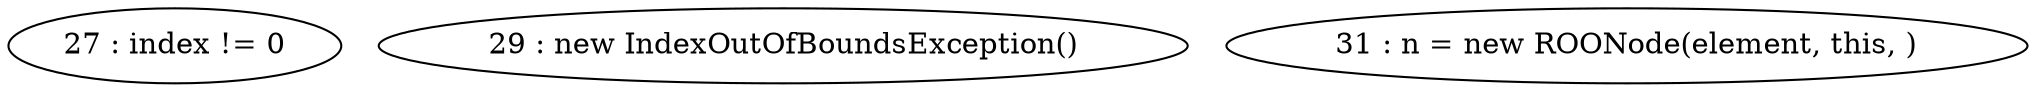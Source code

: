 digraph G {
"27 : index != 0"
"29 : new IndexOutOfBoundsException()"
"31 : n = new ROONode(element, this, )"
}